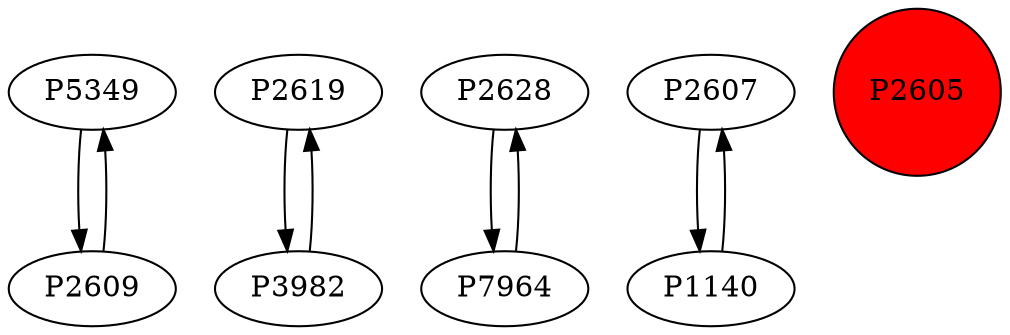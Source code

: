 digraph {
	P5349 -> P2609
	P2609 -> P5349
	P2619 -> P3982
	P3982 -> P2619
	P2628 -> P7964
	P2607 -> P1140
	P1140 -> P2607
	P7964 -> P2628
	P2605 [shape=circle]
	P2605 [style=filled]
	P2605 [fillcolor=red]
}